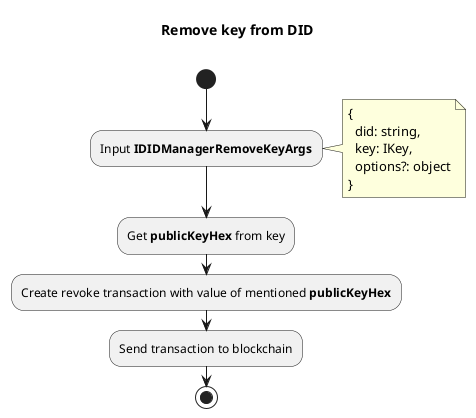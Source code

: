 @startuml didManagerRemoveKey

title  Remove key from DID\n

start
  :Input **IDIDManagerRemoveKeyArgs**;
  note right
  {
    did: string,
    key: IKey,
    options?: object
  }
  end note
  :Get **publicKeyHex** from key;
  :Create revoke transaction with value of mentioned **publicKeyHex**;
  :Send transaction to blockchain;
stop
